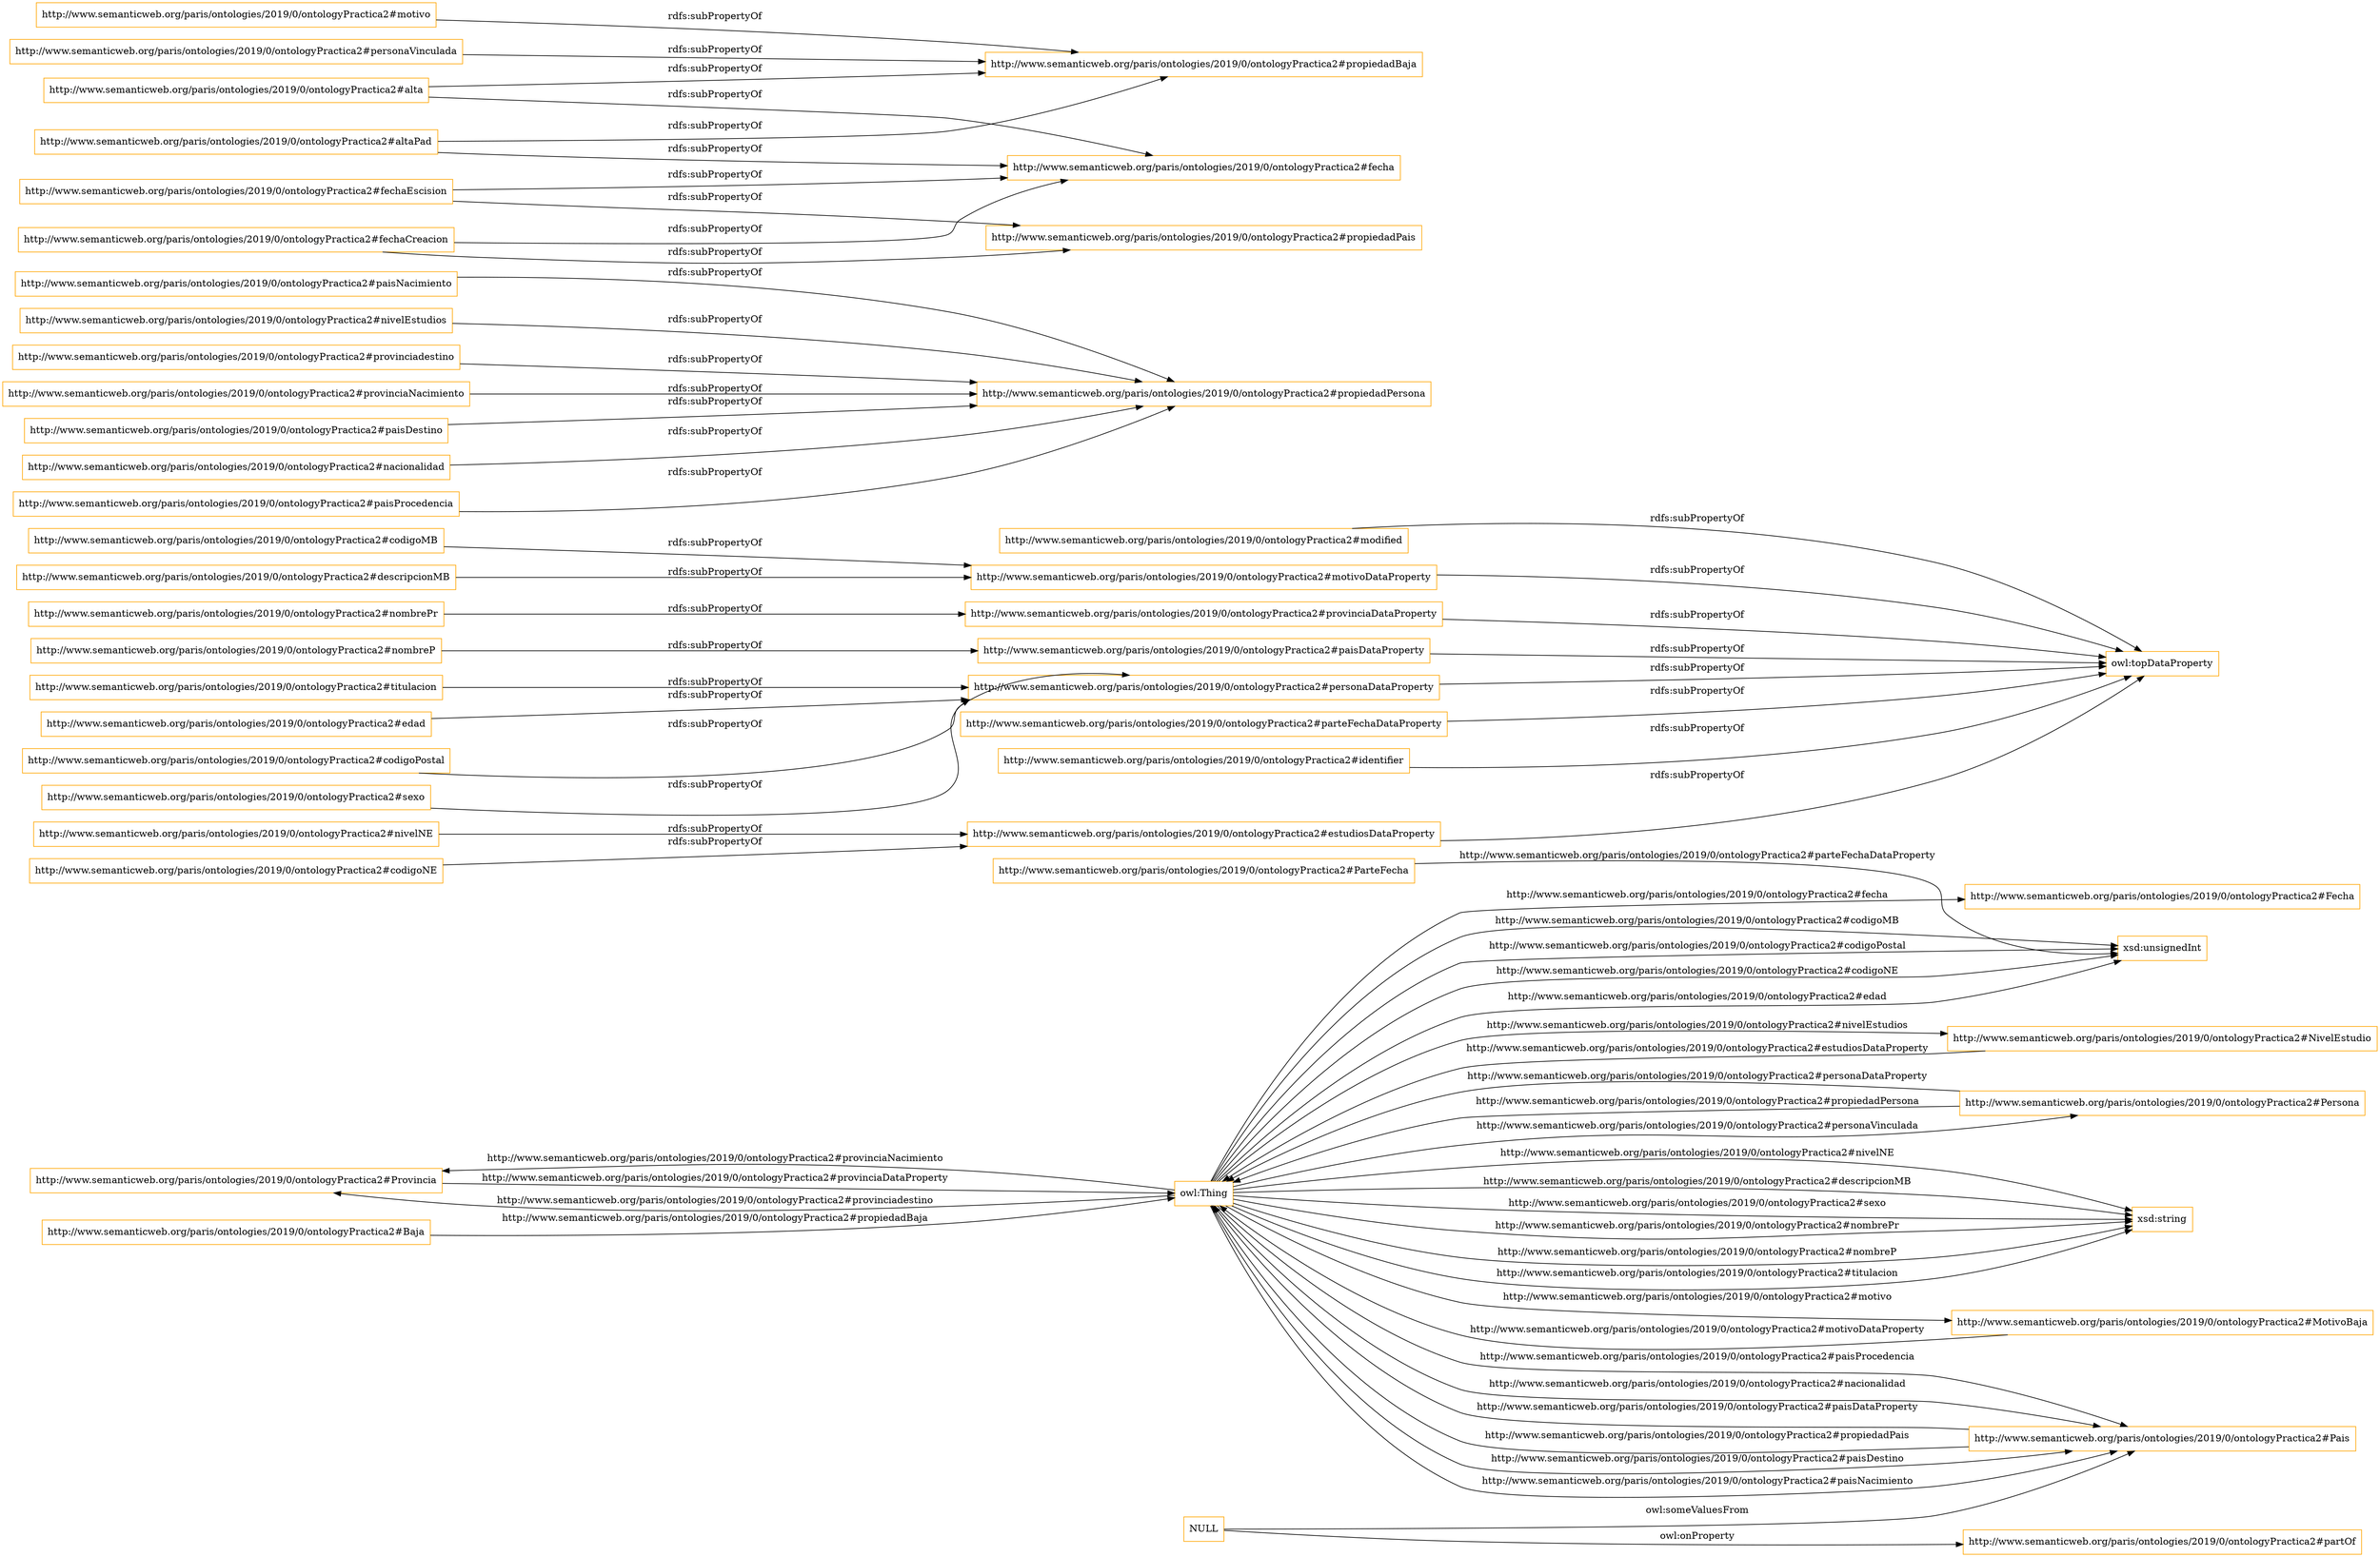 digraph ar2dtool_diagram { 
rankdir=LR;
size="1501"
node [shape = rectangle, color="orange"]; "http://www.semanticweb.org/paris/ontologies/2019/0/ontologyPractica2#Provincia" "http://www.semanticweb.org/paris/ontologies/2019/0/ontologyPractica2#Baja" "http://www.semanticweb.org/paris/ontologies/2019/0/ontologyPractica2#NivelEstudio" "http://www.semanticweb.org/paris/ontologies/2019/0/ontologyPractica2#Persona" "http://www.semanticweb.org/paris/ontologies/2019/0/ontologyPractica2#ParteFecha" "http://www.semanticweb.org/paris/ontologies/2019/0/ontologyPractica2#Fecha" "http://www.semanticweb.org/paris/ontologies/2019/0/ontologyPractica2#MotivoBaja" "http://www.semanticweb.org/paris/ontologies/2019/0/ontologyPractica2#Pais" ; /*classes style*/
	"NULL" -> "http://www.semanticweb.org/paris/ontologies/2019/0/ontologyPractica2#Pais" [ label = "owl:someValuesFrom" ];
	"NULL" -> "http://www.semanticweb.org/paris/ontologies/2019/0/ontologyPractica2#partOf" [ label = "owl:onProperty" ];
	"http://www.semanticweb.org/paris/ontologies/2019/0/ontologyPractica2#estudiosDataProperty" -> "owl:topDataProperty" [ label = "rdfs:subPropertyOf" ];
	"http://www.semanticweb.org/paris/ontologies/2019/0/ontologyPractica2#modified" -> "owl:topDataProperty" [ label = "rdfs:subPropertyOf" ];
	"http://www.semanticweb.org/paris/ontologies/2019/0/ontologyPractica2#paisNacimiento" -> "http://www.semanticweb.org/paris/ontologies/2019/0/ontologyPractica2#propiedadPersona" [ label = "rdfs:subPropertyOf" ];
	"http://www.semanticweb.org/paris/ontologies/2019/0/ontologyPractica2#personaVinculada" -> "http://www.semanticweb.org/paris/ontologies/2019/0/ontologyPractica2#propiedadBaja" [ label = "rdfs:subPropertyOf" ];
	"http://www.semanticweb.org/paris/ontologies/2019/0/ontologyPractica2#fechaEscision" -> "http://www.semanticweb.org/paris/ontologies/2019/0/ontologyPractica2#propiedadPais" [ label = "rdfs:subPropertyOf" ];
	"http://www.semanticweb.org/paris/ontologies/2019/0/ontologyPractica2#fechaEscision" -> "http://www.semanticweb.org/paris/ontologies/2019/0/ontologyPractica2#fecha" [ label = "rdfs:subPropertyOf" ];
	"http://www.semanticweb.org/paris/ontologies/2019/0/ontologyPractica2#codigoMB" -> "http://www.semanticweb.org/paris/ontologies/2019/0/ontologyPractica2#motivoDataProperty" [ label = "rdfs:subPropertyOf" ];
	"http://www.semanticweb.org/paris/ontologies/2019/0/ontologyPractica2#nivelNE" -> "http://www.semanticweb.org/paris/ontologies/2019/0/ontologyPractica2#estudiosDataProperty" [ label = "rdfs:subPropertyOf" ];
	"http://www.semanticweb.org/paris/ontologies/2019/0/ontologyPractica2#provinciaDataProperty" -> "owl:topDataProperty" [ label = "rdfs:subPropertyOf" ];
	"http://www.semanticweb.org/paris/ontologies/2019/0/ontologyPractica2#descripcionMB" -> "http://www.semanticweb.org/paris/ontologies/2019/0/ontologyPractica2#motivoDataProperty" [ label = "rdfs:subPropertyOf" ];
	"http://www.semanticweb.org/paris/ontologies/2019/0/ontologyPractica2#nivelEstudios" -> "http://www.semanticweb.org/paris/ontologies/2019/0/ontologyPractica2#propiedadPersona" [ label = "rdfs:subPropertyOf" ];
	"http://www.semanticweb.org/paris/ontologies/2019/0/ontologyPractica2#nombrePr" -> "http://www.semanticweb.org/paris/ontologies/2019/0/ontologyPractica2#provinciaDataProperty" [ label = "rdfs:subPropertyOf" ];
	"http://www.semanticweb.org/paris/ontologies/2019/0/ontologyPractica2#paisDataProperty" -> "owl:topDataProperty" [ label = "rdfs:subPropertyOf" ];
	"http://www.semanticweb.org/paris/ontologies/2019/0/ontologyPractica2#motivo" -> "http://www.semanticweb.org/paris/ontologies/2019/0/ontologyPractica2#propiedadBaja" [ label = "rdfs:subPropertyOf" ];
	"http://www.semanticweb.org/paris/ontologies/2019/0/ontologyPractica2#titulacion" -> "http://www.semanticweb.org/paris/ontologies/2019/0/ontologyPractica2#personaDataProperty" [ label = "rdfs:subPropertyOf" ];
	"http://www.semanticweb.org/paris/ontologies/2019/0/ontologyPractica2#edad" -> "http://www.semanticweb.org/paris/ontologies/2019/0/ontologyPractica2#personaDataProperty" [ label = "rdfs:subPropertyOf" ];
	"http://www.semanticweb.org/paris/ontologies/2019/0/ontologyPractica2#alta" -> "http://www.semanticweb.org/paris/ontologies/2019/0/ontologyPractica2#propiedadBaja" [ label = "rdfs:subPropertyOf" ];
	"http://www.semanticweb.org/paris/ontologies/2019/0/ontologyPractica2#alta" -> "http://www.semanticweb.org/paris/ontologies/2019/0/ontologyPractica2#fecha" [ label = "rdfs:subPropertyOf" ];
	"http://www.semanticweb.org/paris/ontologies/2019/0/ontologyPractica2#altaPad" -> "http://www.semanticweb.org/paris/ontologies/2019/0/ontologyPractica2#propiedadBaja" [ label = "rdfs:subPropertyOf" ];
	"http://www.semanticweb.org/paris/ontologies/2019/0/ontologyPractica2#altaPad" -> "http://www.semanticweb.org/paris/ontologies/2019/0/ontologyPractica2#fecha" [ label = "rdfs:subPropertyOf" ];
	"http://www.semanticweb.org/paris/ontologies/2019/0/ontologyPractica2#provinciadestino" -> "http://www.semanticweb.org/paris/ontologies/2019/0/ontologyPractica2#propiedadPersona" [ label = "rdfs:subPropertyOf" ];
	"http://www.semanticweb.org/paris/ontologies/2019/0/ontologyPractica2#provinciaNacimiento" -> "http://www.semanticweb.org/paris/ontologies/2019/0/ontologyPractica2#propiedadPersona" [ label = "rdfs:subPropertyOf" ];
	"http://www.semanticweb.org/paris/ontologies/2019/0/ontologyPractica2#codigoPostal" -> "http://www.semanticweb.org/paris/ontologies/2019/0/ontologyPractica2#personaDataProperty" [ label = "rdfs:subPropertyOf" ];
	"http://www.semanticweb.org/paris/ontologies/2019/0/ontologyPractica2#codigoNE" -> "http://www.semanticweb.org/paris/ontologies/2019/0/ontologyPractica2#estudiosDataProperty" [ label = "rdfs:subPropertyOf" ];
	"http://www.semanticweb.org/paris/ontologies/2019/0/ontologyPractica2#parteFechaDataProperty" -> "owl:topDataProperty" [ label = "rdfs:subPropertyOf" ];
	"http://www.semanticweb.org/paris/ontologies/2019/0/ontologyPractica2#paisDestino" -> "http://www.semanticweb.org/paris/ontologies/2019/0/ontologyPractica2#propiedadPersona" [ label = "rdfs:subPropertyOf" ];
	"http://www.semanticweb.org/paris/ontologies/2019/0/ontologyPractica2#sexo" -> "http://www.semanticweb.org/paris/ontologies/2019/0/ontologyPractica2#personaDataProperty" [ label = "rdfs:subPropertyOf" ];
	"http://www.semanticweb.org/paris/ontologies/2019/0/ontologyPractica2#nacionalidad" -> "http://www.semanticweb.org/paris/ontologies/2019/0/ontologyPractica2#propiedadPersona" [ label = "rdfs:subPropertyOf" ];
	"http://www.semanticweb.org/paris/ontologies/2019/0/ontologyPractica2#fechaCreacion" -> "http://www.semanticweb.org/paris/ontologies/2019/0/ontologyPractica2#propiedadPais" [ label = "rdfs:subPropertyOf" ];
	"http://www.semanticweb.org/paris/ontologies/2019/0/ontologyPractica2#fechaCreacion" -> "http://www.semanticweb.org/paris/ontologies/2019/0/ontologyPractica2#fecha" [ label = "rdfs:subPropertyOf" ];
	"http://www.semanticweb.org/paris/ontologies/2019/0/ontologyPractica2#paisProcedencia" -> "http://www.semanticweb.org/paris/ontologies/2019/0/ontologyPractica2#propiedadPersona" [ label = "rdfs:subPropertyOf" ];
	"http://www.semanticweb.org/paris/ontologies/2019/0/ontologyPractica2#nombreP" -> "http://www.semanticweb.org/paris/ontologies/2019/0/ontologyPractica2#paisDataProperty" [ label = "rdfs:subPropertyOf" ];
	"http://www.semanticweb.org/paris/ontologies/2019/0/ontologyPractica2#motivoDataProperty" -> "owl:topDataProperty" [ label = "rdfs:subPropertyOf" ];
	"http://www.semanticweb.org/paris/ontologies/2019/0/ontologyPractica2#personaDataProperty" -> "owl:topDataProperty" [ label = "rdfs:subPropertyOf" ];
	"http://www.semanticweb.org/paris/ontologies/2019/0/ontologyPractica2#identifier" -> "owl:topDataProperty" [ label = "rdfs:subPropertyOf" ];
	"http://www.semanticweb.org/paris/ontologies/2019/0/ontologyPractica2#Pais" -> "owl:Thing" [ label = "http://www.semanticweb.org/paris/ontologies/2019/0/ontologyPractica2#paisDataProperty" ];
	"http://www.semanticweb.org/paris/ontologies/2019/0/ontologyPractica2#Persona" -> "owl:Thing" [ label = "http://www.semanticweb.org/paris/ontologies/2019/0/ontologyPractica2#personaDataProperty" ];
	"owl:Thing" -> "http://www.semanticweb.org/paris/ontologies/2019/0/ontologyPractica2#Pais" [ label = "http://www.semanticweb.org/paris/ontologies/2019/0/ontologyPractica2#paisDestino" ];
	"owl:Thing" -> "http://www.semanticweb.org/paris/ontologies/2019/0/ontologyPractica2#Pais" [ label = "http://www.semanticweb.org/paris/ontologies/2019/0/ontologyPractica2#paisNacimiento" ];
	"owl:Thing" -> "http://www.semanticweb.org/paris/ontologies/2019/0/ontologyPractica2#Pais" [ label = "http://www.semanticweb.org/paris/ontologies/2019/0/ontologyPractica2#paisProcedencia" ];
	"http://www.semanticweb.org/paris/ontologies/2019/0/ontologyPractica2#MotivoBaja" -> "owl:Thing" [ label = "http://www.semanticweb.org/paris/ontologies/2019/0/ontologyPractica2#motivoDataProperty" ];
	"http://www.semanticweb.org/paris/ontologies/2019/0/ontologyPractica2#Baja" -> "owl:Thing" [ label = "http://www.semanticweb.org/paris/ontologies/2019/0/ontologyPractica2#propiedadBaja" ];
	"owl:Thing" -> "http://www.semanticweb.org/paris/ontologies/2019/0/ontologyPractica2#Fecha" [ label = "http://www.semanticweb.org/paris/ontologies/2019/0/ontologyPractica2#fecha" ];
	"http://www.semanticweb.org/paris/ontologies/2019/0/ontologyPractica2#Persona" -> "owl:Thing" [ label = "http://www.semanticweb.org/paris/ontologies/2019/0/ontologyPractica2#propiedadPersona" ];
	"owl:Thing" -> "xsd:string" [ label = "http://www.semanticweb.org/paris/ontologies/2019/0/ontologyPractica2#nombreP" ];
	"owl:Thing" -> "xsd:unsignedInt" [ label = "http://www.semanticweb.org/paris/ontologies/2019/0/ontologyPractica2#codigoMB" ];
	"owl:Thing" -> "http://www.semanticweb.org/paris/ontologies/2019/0/ontologyPractica2#Provincia" [ label = "http://www.semanticweb.org/paris/ontologies/2019/0/ontologyPractica2#provinciadestino" ];
	"owl:Thing" -> "xsd:string" [ label = "http://www.semanticweb.org/paris/ontologies/2019/0/ontologyPractica2#titulacion" ];
	"owl:Thing" -> "http://www.semanticweb.org/paris/ontologies/2019/0/ontologyPractica2#MotivoBaja" [ label = "http://www.semanticweb.org/paris/ontologies/2019/0/ontologyPractica2#motivo" ];
	"owl:Thing" -> "xsd:string" [ label = "http://www.semanticweb.org/paris/ontologies/2019/0/ontologyPractica2#nivelNE" ];
	"owl:Thing" -> "http://www.semanticweb.org/paris/ontologies/2019/0/ontologyPractica2#Provincia" [ label = "http://www.semanticweb.org/paris/ontologies/2019/0/ontologyPractica2#provinciaNacimiento" ];
	"owl:Thing" -> "xsd:string" [ label = "http://www.semanticweb.org/paris/ontologies/2019/0/ontologyPractica2#descripcionMB" ];
	"owl:Thing" -> "http://www.semanticweb.org/paris/ontologies/2019/0/ontologyPractica2#Persona" [ label = "http://www.semanticweb.org/paris/ontologies/2019/0/ontologyPractica2#personaVinculada" ];
	"http://www.semanticweb.org/paris/ontologies/2019/0/ontologyPractica2#Pais" -> "owl:Thing" [ label = "http://www.semanticweb.org/paris/ontologies/2019/0/ontologyPractica2#propiedadPais" ];
	"owl:Thing" -> "http://www.semanticweb.org/paris/ontologies/2019/0/ontologyPractica2#NivelEstudio" [ label = "http://www.semanticweb.org/paris/ontologies/2019/0/ontologyPractica2#nivelEstudios" ];
	"owl:Thing" -> "xsd:unsignedInt" [ label = "http://www.semanticweb.org/paris/ontologies/2019/0/ontologyPractica2#codigoPostal" ];
	"http://www.semanticweb.org/paris/ontologies/2019/0/ontologyPractica2#ParteFecha" -> "xsd:unsignedInt" [ label = "http://www.semanticweb.org/paris/ontologies/2019/0/ontologyPractica2#parteFechaDataProperty" ];
	"owl:Thing" -> "xsd:string" [ label = "http://www.semanticweb.org/paris/ontologies/2019/0/ontologyPractica2#sexo" ];
	"owl:Thing" -> "xsd:unsignedInt" [ label = "http://www.semanticweb.org/paris/ontologies/2019/0/ontologyPractica2#codigoNE" ];
	"owl:Thing" -> "http://www.semanticweb.org/paris/ontologies/2019/0/ontologyPractica2#Pais" [ label = "http://www.semanticweb.org/paris/ontologies/2019/0/ontologyPractica2#nacionalidad" ];
	"http://www.semanticweb.org/paris/ontologies/2019/0/ontologyPractica2#NivelEstudio" -> "owl:Thing" [ label = "http://www.semanticweb.org/paris/ontologies/2019/0/ontologyPractica2#estudiosDataProperty" ];
	"http://www.semanticweb.org/paris/ontologies/2019/0/ontologyPractica2#Provincia" -> "owl:Thing" [ label = "http://www.semanticweb.org/paris/ontologies/2019/0/ontologyPractica2#provinciaDataProperty" ];
	"owl:Thing" -> "xsd:string" [ label = "http://www.semanticweb.org/paris/ontologies/2019/0/ontologyPractica2#nombrePr" ];
	"owl:Thing" -> "xsd:unsignedInt" [ label = "http://www.semanticweb.org/paris/ontologies/2019/0/ontologyPractica2#edad" ];

}
